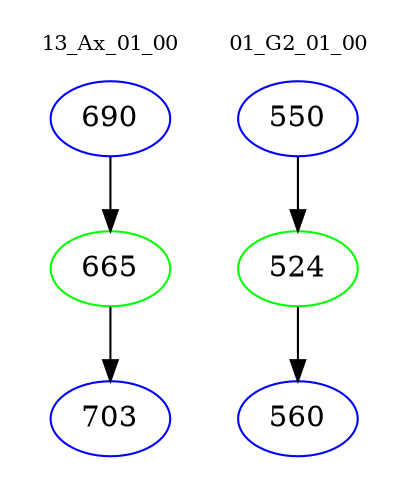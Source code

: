 digraph{
subgraph cluster_0 {
color = white
label = "13_Ax_01_00";
fontsize=10;
T0_690 [label="690", color="blue"]
T0_690 -> T0_665 [color="black"]
T0_665 [label="665", color="green"]
T0_665 -> T0_703 [color="black"]
T0_703 [label="703", color="blue"]
}
subgraph cluster_1 {
color = white
label = "01_G2_01_00";
fontsize=10;
T1_550 [label="550", color="blue"]
T1_550 -> T1_524 [color="black"]
T1_524 [label="524", color="green"]
T1_524 -> T1_560 [color="black"]
T1_560 [label="560", color="blue"]
}
}
